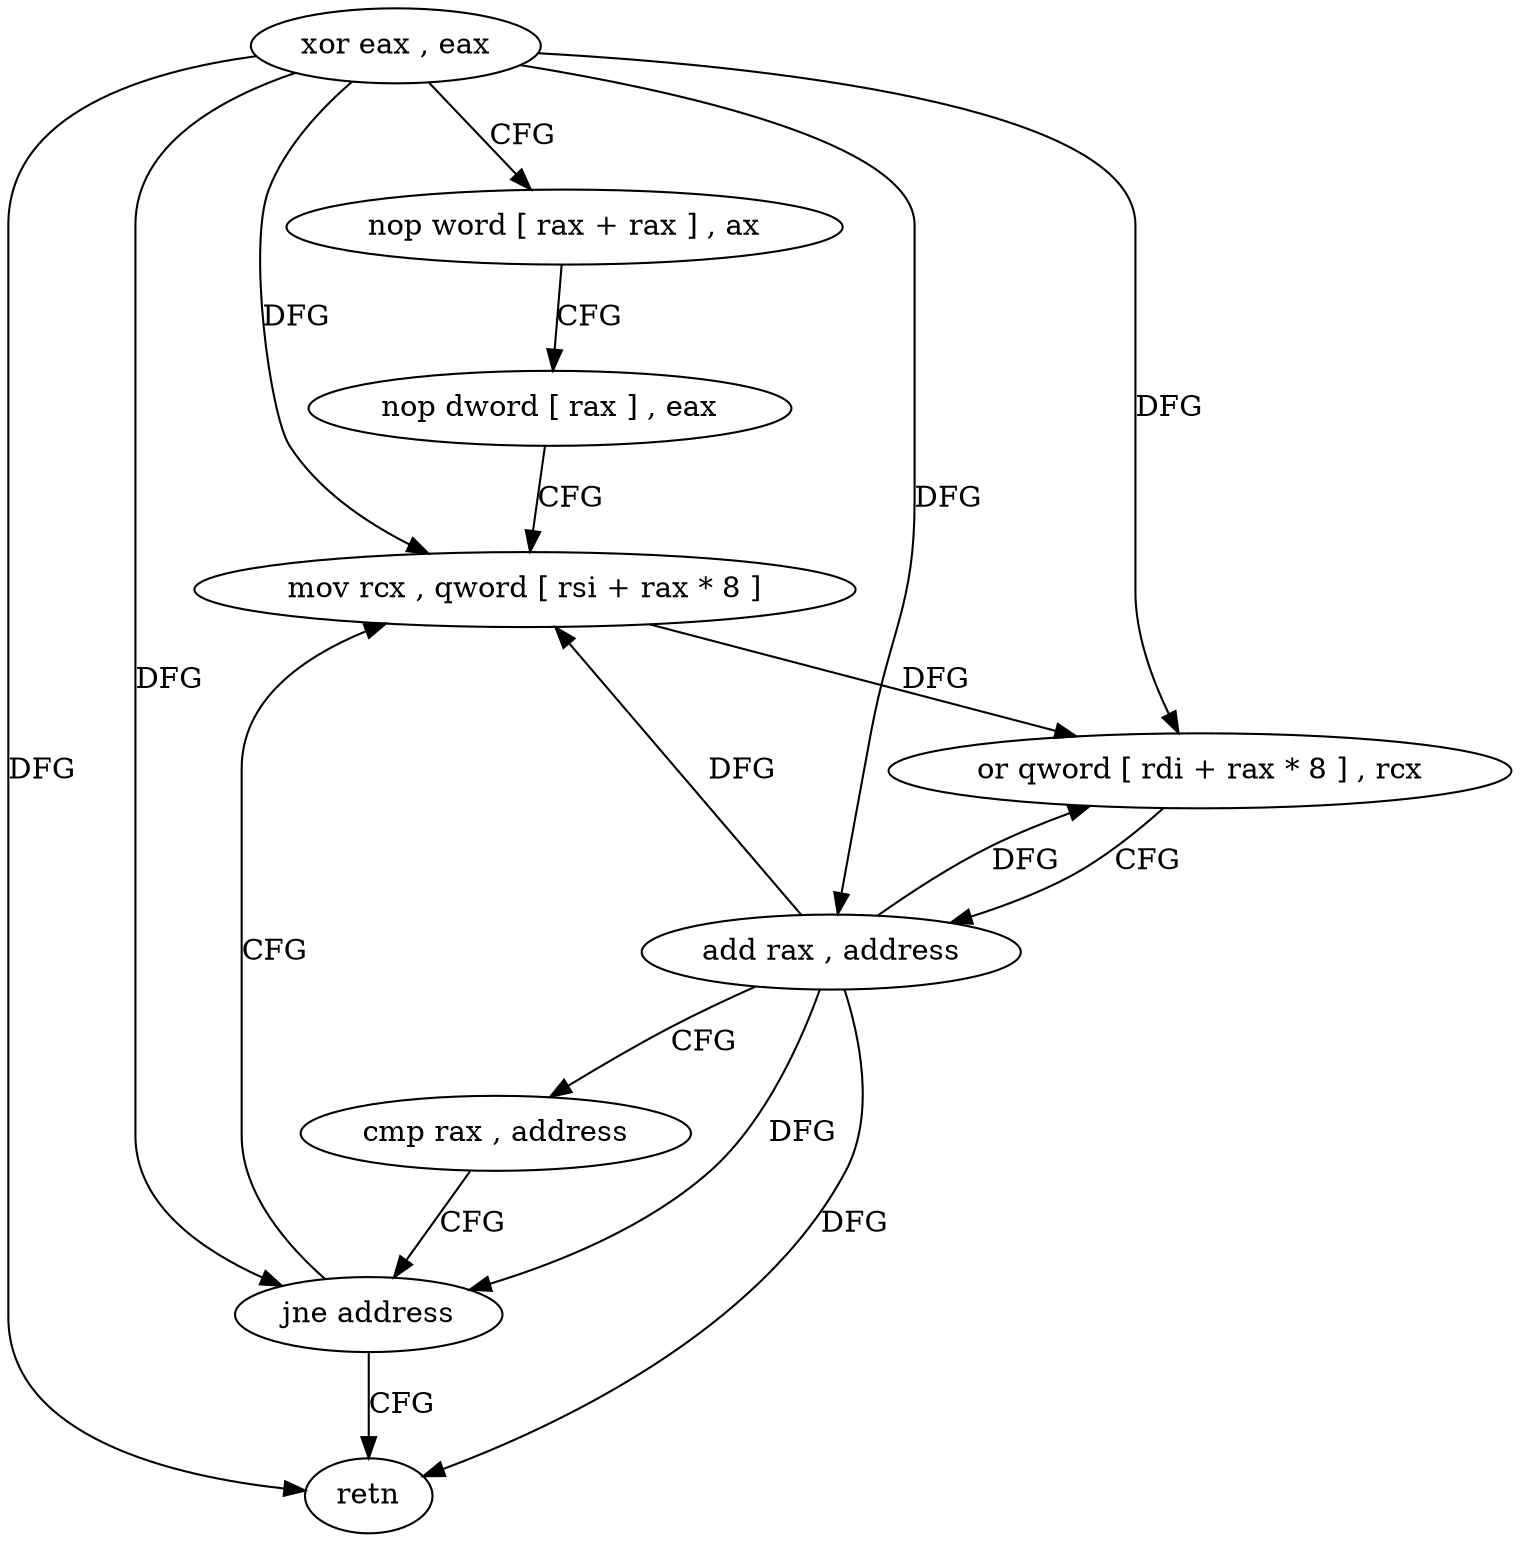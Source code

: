 digraph "func" {
"4259296" [label = "xor eax , eax" ]
"4259298" [label = "nop word [ rax + rax ] , ax" ]
"4259308" [label = "nop dword [ rax ] , eax" ]
"4259312" [label = "mov rcx , qword [ rsi + rax * 8 ]" ]
"4259316" [label = "or qword [ rdi + rax * 8 ] , rcx" ]
"4259320" [label = "add rax , address" ]
"4259324" [label = "cmp rax , address" ]
"4259328" [label = "jne address" ]
"4259330" [label = "retn" ]
"4259296" -> "4259298" [ label = "CFG" ]
"4259296" -> "4259312" [ label = "DFG" ]
"4259296" -> "4259316" [ label = "DFG" ]
"4259296" -> "4259320" [ label = "DFG" ]
"4259296" -> "4259328" [ label = "DFG" ]
"4259296" -> "4259330" [ label = "DFG" ]
"4259298" -> "4259308" [ label = "CFG" ]
"4259308" -> "4259312" [ label = "CFG" ]
"4259312" -> "4259316" [ label = "DFG" ]
"4259316" -> "4259320" [ label = "CFG" ]
"4259320" -> "4259324" [ label = "CFG" ]
"4259320" -> "4259312" [ label = "DFG" ]
"4259320" -> "4259316" [ label = "DFG" ]
"4259320" -> "4259328" [ label = "DFG" ]
"4259320" -> "4259330" [ label = "DFG" ]
"4259324" -> "4259328" [ label = "CFG" ]
"4259328" -> "4259312" [ label = "CFG" ]
"4259328" -> "4259330" [ label = "CFG" ]
}
